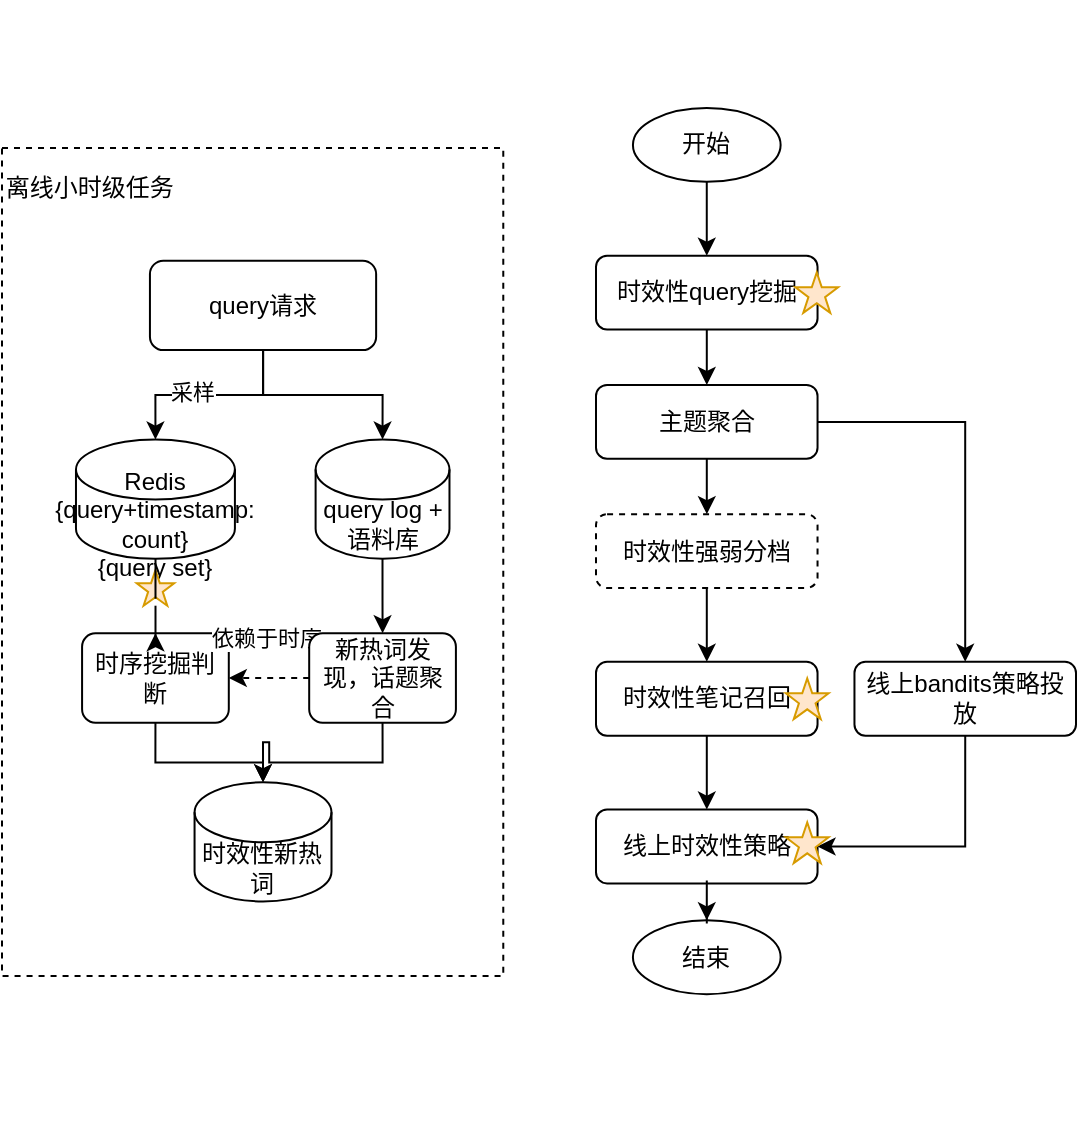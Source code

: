 <mxfile version="16.2.1" type="github">
  <diagram id="C5RBs43oDa-KdzZeNtuy" name="Page-1">
    <mxGraphModel dx="1203" dy="674" grid="0" gridSize="10" guides="1" tooltips="1" connect="1" arrows="1" fold="1" page="1" pageScale="1" pageWidth="827" pageHeight="1169" math="0" shadow="0">
      <root>
        <mxCell id="WIyWlLk6GJQsqaUBKTNV-0" />
        <mxCell id="WIyWlLk6GJQsqaUBKTNV-1" parent="WIyWlLk6GJQsqaUBKTNV-0" />
        <mxCell id="_yGJ-9eYhK4SsFJl7KHC-39" value="" style="group" vertex="1" connectable="0" parent="WIyWlLk6GJQsqaUBKTNV-1">
          <mxGeometry x="457" y="151" width="240" height="443.08" as="geometry" />
        </mxCell>
        <mxCell id="WIyWlLk6GJQsqaUBKTNV-7" value="时效性query挖掘" style="rounded=1;whiteSpace=wrap;html=1;fontSize=12;glass=0;strokeWidth=1;shadow=0;" parent="_yGJ-9eYhK4SsFJl7KHC-39" vertex="1">
          <mxGeometry y="73.847" width="110.769" height="36.923" as="geometry" />
        </mxCell>
        <mxCell id="_yGJ-9eYhK4SsFJl7KHC-2" value="主题聚合" style="whiteSpace=wrap;html=1;rounded=1;glass=0;strokeWidth=1;shadow=0;" vertex="1" parent="_yGJ-9eYhK4SsFJl7KHC-39">
          <mxGeometry y="138.462" width="110.769" height="36.923" as="geometry" />
        </mxCell>
        <mxCell id="_yGJ-9eYhK4SsFJl7KHC-3" value="" style="edgeStyle=orthogonalEdgeStyle;rounded=0;orthogonalLoop=1;jettySize=auto;html=1;" edge="1" parent="_yGJ-9eYhK4SsFJl7KHC-39" source="WIyWlLk6GJQsqaUBKTNV-7" target="_yGJ-9eYhK4SsFJl7KHC-2">
          <mxGeometry relative="1" as="geometry" />
        </mxCell>
        <mxCell id="_yGJ-9eYhK4SsFJl7KHC-4" value="时效性强弱分档" style="whiteSpace=wrap;html=1;rounded=1;glass=0;strokeWidth=1;shadow=0;dashed=1;" vertex="1" parent="_yGJ-9eYhK4SsFJl7KHC-39">
          <mxGeometry y="203.078" width="110.769" height="36.923" as="geometry" />
        </mxCell>
        <mxCell id="_yGJ-9eYhK4SsFJl7KHC-5" value="" style="edgeStyle=orthogonalEdgeStyle;rounded=0;orthogonalLoop=1;jettySize=auto;html=1;" edge="1" parent="_yGJ-9eYhK4SsFJl7KHC-39" source="_yGJ-9eYhK4SsFJl7KHC-2" target="_yGJ-9eYhK4SsFJl7KHC-4">
          <mxGeometry relative="1" as="geometry" />
        </mxCell>
        <mxCell id="_yGJ-9eYhK4SsFJl7KHC-6" value="时效性笔记召回" style="whiteSpace=wrap;html=1;rounded=1;glass=0;strokeWidth=1;shadow=0;" vertex="1" parent="_yGJ-9eYhK4SsFJl7KHC-39">
          <mxGeometry y="276.925" width="110.769" height="36.923" as="geometry" />
        </mxCell>
        <mxCell id="_yGJ-9eYhK4SsFJl7KHC-7" value="" style="edgeStyle=orthogonalEdgeStyle;rounded=0;orthogonalLoop=1;jettySize=auto;html=1;" edge="1" parent="_yGJ-9eYhK4SsFJl7KHC-39" source="_yGJ-9eYhK4SsFJl7KHC-4" target="_yGJ-9eYhK4SsFJl7KHC-6">
          <mxGeometry relative="1" as="geometry" />
        </mxCell>
        <mxCell id="_yGJ-9eYhK4SsFJl7KHC-8" value="线上bandits策略投放" style="whiteSpace=wrap;html=1;rounded=1;glass=0;strokeWidth=1;shadow=0;" vertex="1" parent="_yGJ-9eYhK4SsFJl7KHC-39">
          <mxGeometry x="129.231" y="276.925" width="110.769" height="36.923" as="geometry" />
        </mxCell>
        <mxCell id="_yGJ-9eYhK4SsFJl7KHC-9" value="" style="edgeStyle=orthogonalEdgeStyle;rounded=0;orthogonalLoop=1;jettySize=auto;html=1;" edge="1" parent="_yGJ-9eYhK4SsFJl7KHC-39" source="_yGJ-9eYhK4SsFJl7KHC-2" target="_yGJ-9eYhK4SsFJl7KHC-8">
          <mxGeometry relative="1" as="geometry" />
        </mxCell>
        <mxCell id="_yGJ-9eYhK4SsFJl7KHC-10" value="线上时效性策略" style="whiteSpace=wrap;html=1;rounded=1;glass=0;strokeWidth=1;shadow=0;" vertex="1" parent="_yGJ-9eYhK4SsFJl7KHC-39">
          <mxGeometry y="350.772" width="110.769" height="36.923" as="geometry" />
        </mxCell>
        <mxCell id="_yGJ-9eYhK4SsFJl7KHC-11" value="" style="edgeStyle=orthogonalEdgeStyle;rounded=0;orthogonalLoop=1;jettySize=auto;html=1;" edge="1" parent="_yGJ-9eYhK4SsFJl7KHC-39" source="_yGJ-9eYhK4SsFJl7KHC-6" target="_yGJ-9eYhK4SsFJl7KHC-10">
          <mxGeometry relative="1" as="geometry" />
        </mxCell>
        <mxCell id="_yGJ-9eYhK4SsFJl7KHC-12" style="edgeStyle=orthogonalEdgeStyle;rounded=0;orthogonalLoop=1;jettySize=auto;html=1;entryX=1;entryY=0.5;entryDx=0;entryDy=0;exitX=0.5;exitY=1;exitDx=0;exitDy=0;" edge="1" parent="_yGJ-9eYhK4SsFJl7KHC-39" source="_yGJ-9eYhK4SsFJl7KHC-8" target="_yGJ-9eYhK4SsFJl7KHC-10">
          <mxGeometry relative="1" as="geometry" />
        </mxCell>
        <mxCell id="_yGJ-9eYhK4SsFJl7KHC-13" value="结束" style="ellipse;whiteSpace=wrap;html=1;rounded=1;glass=0;strokeWidth=1;shadow=0;" vertex="1" parent="_yGJ-9eYhK4SsFJl7KHC-39">
          <mxGeometry x="18.462" y="406.157" width="73.846" height="36.923" as="geometry" />
        </mxCell>
        <mxCell id="_yGJ-9eYhK4SsFJl7KHC-14" value="" style="edgeStyle=orthogonalEdgeStyle;rounded=0;orthogonalLoop=1;jettySize=auto;html=1;" edge="1" parent="_yGJ-9eYhK4SsFJl7KHC-39" source="_yGJ-9eYhK4SsFJl7KHC-10" target="_yGJ-9eYhK4SsFJl7KHC-13">
          <mxGeometry relative="1" as="geometry" />
        </mxCell>
        <mxCell id="_yGJ-9eYhK4SsFJl7KHC-16" style="edgeStyle=orthogonalEdgeStyle;rounded=0;orthogonalLoop=1;jettySize=auto;html=1;exitX=0.5;exitY=1;exitDx=0;exitDy=0;entryX=0.5;entryY=0;entryDx=0;entryDy=0;" edge="1" parent="_yGJ-9eYhK4SsFJl7KHC-39" source="_yGJ-9eYhK4SsFJl7KHC-15" target="WIyWlLk6GJQsqaUBKTNV-7">
          <mxGeometry relative="1" as="geometry" />
        </mxCell>
        <mxCell id="_yGJ-9eYhK4SsFJl7KHC-15" value="开始" style="ellipse;whiteSpace=wrap;html=1;rounded=1;glass=0;strokeWidth=1;shadow=0;" vertex="1" parent="_yGJ-9eYhK4SsFJl7KHC-39">
          <mxGeometry x="18.462" width="73.846" height="36.923" as="geometry" />
        </mxCell>
        <mxCell id="_yGJ-9eYhK4SsFJl7KHC-34" value="" style="verticalLabelPosition=bottom;verticalAlign=top;html=1;shape=mxgraph.basic.star;fillColor=#ffe6cc;strokeColor=#d79b00;" vertex="1" parent="_yGJ-9eYhK4SsFJl7KHC-39">
          <mxGeometry x="99.692" y="82.154" width="21.378" height="20.308" as="geometry" />
        </mxCell>
        <mxCell id="_yGJ-9eYhK4SsFJl7KHC-35" value="" style="verticalLabelPosition=bottom;verticalAlign=top;html=1;shape=mxgraph.basic.star;fillColor=#ffe6cc;strokeColor=#d79b00;" vertex="1" parent="_yGJ-9eYhK4SsFJl7KHC-39">
          <mxGeometry x="94.929" y="285.233" width="21.378" height="20.308" as="geometry" />
        </mxCell>
        <mxCell id="_yGJ-9eYhK4SsFJl7KHC-36" value="" style="verticalLabelPosition=bottom;verticalAlign=top;html=1;shape=mxgraph.basic.star;fillColor=#ffe6cc;strokeColor=#d79b00;" vertex="1" parent="_yGJ-9eYhK4SsFJl7KHC-39">
          <mxGeometry x="94.929" y="357.233" width="21.378" height="20.308" as="geometry" />
        </mxCell>
        <mxCell id="_yGJ-9eYhK4SsFJl7KHC-17" value="&lt;br&gt;&lt;br&gt;&lt;br&gt;&lt;br&gt;&lt;br&gt;&lt;br&gt;离线小时级任务&amp;nbsp; &amp;nbsp; &amp;nbsp; &amp;nbsp; &amp;nbsp; &amp;nbsp; &amp;nbsp; &amp;nbsp; &amp;nbsp; &amp;nbsp; &amp;nbsp; &amp;nbsp; &amp;nbsp; &amp;nbsp; &amp;nbsp; &amp;nbsp; &amp;nbsp; &amp;nbsp; &amp;nbsp; &amp;nbsp; &amp;nbsp; &amp;nbsp; &amp;nbsp; &amp;nbsp; &amp;nbsp; &amp;nbsp; &amp;nbsp; &amp;nbsp; &amp;nbsp; &amp;nbsp; &amp;nbsp; &amp;nbsp; &amp;nbsp; &amp;nbsp; &amp;nbsp; &amp;nbsp; &amp;nbsp; &amp;nbsp; &amp;nbsp; &amp;nbsp; &amp;nbsp; &amp;nbsp; &amp;nbsp; &amp;nbsp; &amp;nbsp; &amp;nbsp; &amp;nbsp;&lt;br&gt;&lt;br&gt;&lt;br&gt;&lt;br&gt;&lt;br&gt;&lt;br&gt;&lt;br&gt;&lt;br&gt;&lt;br&gt;&lt;br&gt;&lt;br&gt;&lt;br&gt;&lt;br&gt;&lt;br&gt;&lt;br&gt;&lt;br&gt;&lt;br&gt;&lt;br&gt;&lt;br&gt;&lt;br&gt;&lt;br&gt;&lt;br&gt;&lt;br&gt;&lt;br&gt;&lt;br&gt;&lt;br&gt;&lt;br&gt;&lt;br&gt;&lt;br&gt;&lt;br&gt;&lt;br&gt;&lt;br&gt;" style="rounded=0;whiteSpace=wrap;html=1;dashed=1" vertex="1" parent="WIyWlLk6GJQsqaUBKTNV-1">
          <mxGeometry x="160" y="171" width="250.64" height="414" as="geometry" />
        </mxCell>
        <mxCell id="_yGJ-9eYhK4SsFJl7KHC-21" value="query请求" style="rounded=1;whiteSpace=wrap;html=1;" vertex="1" parent="WIyWlLk6GJQsqaUBKTNV-1">
          <mxGeometry x="233.969" y="227.353" width="113.094" height="44.706" as="geometry" />
        </mxCell>
        <mxCell id="_yGJ-9eYhK4SsFJl7KHC-23" value="Redis&lt;br&gt;{query+timestamp: count}&lt;br&gt;{query set}" style="shape=cylinder3;whiteSpace=wrap;html=1;boundedLbl=1;backgroundOutline=1;size=15;" vertex="1" parent="WIyWlLk6GJQsqaUBKTNV-1">
          <mxGeometry x="196.985" y="316.765" width="79.471" height="59.608" as="geometry" />
        </mxCell>
        <mxCell id="_yGJ-9eYhK4SsFJl7KHC-18" style="edgeStyle=orthogonalEdgeStyle;rounded=0;orthogonalLoop=1;jettySize=auto;html=1;entryX=0.5;entryY=0;entryDx=0;entryDy=0;entryPerimeter=0;" edge="1" parent="WIyWlLk6GJQsqaUBKTNV-1" source="_yGJ-9eYhK4SsFJl7KHC-21" target="_yGJ-9eYhK4SsFJl7KHC-23">
          <mxGeometry relative="1" as="geometry" />
        </mxCell>
        <mxCell id="_yGJ-9eYhK4SsFJl7KHC-19" value="采样" style="edgeLabel;html=1;align=center;verticalAlign=middle;resizable=0;points=[];" vertex="1" connectable="0" parent="_yGJ-9eYhK4SsFJl7KHC-18">
          <mxGeometry x="0.182" y="-2" relative="1" as="geometry">
            <mxPoint as="offset" />
          </mxGeometry>
        </mxCell>
        <mxCell id="_yGJ-9eYhK4SsFJl7KHC-25" value="query log + 语料库" style="shape=cylinder3;whiteSpace=wrap;html=1;boundedLbl=1;backgroundOutline=1;size=15;" vertex="1" parent="WIyWlLk6GJQsqaUBKTNV-1">
          <mxGeometry x="316.803" y="316.765" width="66.939" height="59.608" as="geometry" />
        </mxCell>
        <mxCell id="_yGJ-9eYhK4SsFJl7KHC-20" style="edgeStyle=orthogonalEdgeStyle;rounded=0;orthogonalLoop=1;jettySize=auto;html=1;entryX=0.5;entryY=0;entryDx=0;entryDy=0;entryPerimeter=0;" edge="1" parent="WIyWlLk6GJQsqaUBKTNV-1" source="_yGJ-9eYhK4SsFJl7KHC-21" target="_yGJ-9eYhK4SsFJl7KHC-25">
          <mxGeometry relative="1" as="geometry" />
        </mxCell>
        <mxCell id="_yGJ-9eYhK4SsFJl7KHC-27" value="时序挖掘判断" style="rounded=1;whiteSpace=wrap;html=1;" vertex="1" parent="WIyWlLk6GJQsqaUBKTNV-1">
          <mxGeometry x="200.041" y="413.627" width="73.358" height="44.706" as="geometry" />
        </mxCell>
        <mxCell id="_yGJ-9eYhK4SsFJl7KHC-22" style="edgeStyle=orthogonalEdgeStyle;rounded=0;orthogonalLoop=1;jettySize=auto;html=1;entryX=0.5;entryY=0;entryDx=0;entryDy=0;startArrow=none;" edge="1" parent="WIyWlLk6GJQsqaUBKTNV-1" source="_yGJ-9eYhK4SsFJl7KHC-37" target="_yGJ-9eYhK4SsFJl7KHC-27">
          <mxGeometry relative="1" as="geometry" />
        </mxCell>
        <mxCell id="_yGJ-9eYhK4SsFJl7KHC-28" style="edgeStyle=orthogonalEdgeStyle;rounded=0;orthogonalLoop=1;jettySize=auto;html=1;exitX=0;exitY=0.5;exitDx=0;exitDy=0;entryX=1;entryY=0.5;entryDx=0;entryDy=0;dashed=1;" edge="1" parent="WIyWlLk6GJQsqaUBKTNV-1" source="_yGJ-9eYhK4SsFJl7KHC-31" target="_yGJ-9eYhK4SsFJl7KHC-27">
          <mxGeometry relative="1" as="geometry" />
        </mxCell>
        <mxCell id="_yGJ-9eYhK4SsFJl7KHC-29" value="依赖于时序" style="edgeLabel;html=1;align=center;verticalAlign=middle;resizable=0;points=[];" vertex="1" connectable="0" parent="_yGJ-9eYhK4SsFJl7KHC-28">
          <mxGeometry x="0.072" y="-4" relative="1" as="geometry">
            <mxPoint y="-16" as="offset" />
          </mxGeometry>
        </mxCell>
        <mxCell id="_yGJ-9eYhK4SsFJl7KHC-31" value="新热词发现，话题聚合" style="rounded=1;whiteSpace=wrap;html=1;" vertex="1" parent="WIyWlLk6GJQsqaUBKTNV-1">
          <mxGeometry x="313.593" y="413.627" width="73.358" height="44.706" as="geometry" />
        </mxCell>
        <mxCell id="_yGJ-9eYhK4SsFJl7KHC-24" style="edgeStyle=orthogonalEdgeStyle;rounded=0;orthogonalLoop=1;jettySize=auto;html=1;" edge="1" parent="WIyWlLk6GJQsqaUBKTNV-1" source="_yGJ-9eYhK4SsFJl7KHC-25" target="_yGJ-9eYhK4SsFJl7KHC-31">
          <mxGeometry relative="1" as="geometry" />
        </mxCell>
        <mxCell id="_yGJ-9eYhK4SsFJl7KHC-32" value="时效性新热词" style="shape=cylinder3;whiteSpace=wrap;html=1;boundedLbl=1;backgroundOutline=1;size=15;" vertex="1" parent="WIyWlLk6GJQsqaUBKTNV-1">
          <mxGeometry x="256.282" y="488.137" width="68.468" height="59.608" as="geometry" />
        </mxCell>
        <mxCell id="_yGJ-9eYhK4SsFJl7KHC-26" style="edgeStyle=orthogonalEdgeStyle;rounded=0;orthogonalLoop=1;jettySize=auto;html=1;exitX=0.5;exitY=1;exitDx=0;exitDy=0;entryX=0.5;entryY=0;entryDx=0;entryDy=0;entryPerimeter=0;" edge="1" parent="WIyWlLk6GJQsqaUBKTNV-1" source="_yGJ-9eYhK4SsFJl7KHC-27" target="_yGJ-9eYhK4SsFJl7KHC-32">
          <mxGeometry relative="1" as="geometry" />
        </mxCell>
        <mxCell id="_yGJ-9eYhK4SsFJl7KHC-30" style="edgeStyle=orthogonalEdgeStyle;rounded=0;orthogonalLoop=1;jettySize=auto;html=1;exitX=0.5;exitY=1;exitDx=0;exitDy=0;entryX=0.5;entryY=0;entryDx=0;entryDy=0;entryPerimeter=0;" edge="1" parent="WIyWlLk6GJQsqaUBKTNV-1" source="_yGJ-9eYhK4SsFJl7KHC-31" target="_yGJ-9eYhK4SsFJl7KHC-32">
          <mxGeometry relative="1" as="geometry" />
        </mxCell>
        <mxCell id="_yGJ-9eYhK4SsFJl7KHC-37" value="" style="verticalLabelPosition=bottom;verticalAlign=top;html=1;shape=mxgraph.basic.star;fillColor=#ffe6cc;strokeColor=#d79b00;" vertex="1" parent="WIyWlLk6GJQsqaUBKTNV-1">
          <mxGeometry x="227.357" y="382.064" width="18.725" height="17.787" as="geometry" />
        </mxCell>
        <mxCell id="_yGJ-9eYhK4SsFJl7KHC-38" value="" style="edgeStyle=orthogonalEdgeStyle;rounded=0;orthogonalLoop=1;jettySize=auto;html=1;entryX=0.5;entryY=0;entryDx=0;entryDy=0;endArrow=none;" edge="1" parent="WIyWlLk6GJQsqaUBKTNV-1" source="_yGJ-9eYhK4SsFJl7KHC-23" target="_yGJ-9eYhK4SsFJl7KHC-37">
          <mxGeometry relative="1" as="geometry">
            <mxPoint x="236.728" y="376.373" as="sourcePoint" />
            <mxPoint x="236.72" y="413.627" as="targetPoint" />
          </mxGeometry>
        </mxCell>
      </root>
    </mxGraphModel>
  </diagram>
</mxfile>
